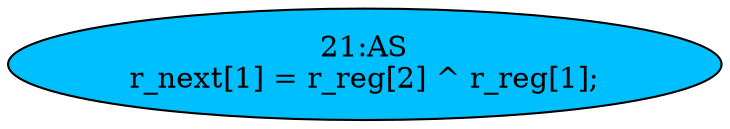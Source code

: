 strict digraph "" {
	node [label="\N"];
	"21:AS"	[ast="<pyverilog.vparser.ast.Assign object at 0x7f1b7fd5c790>",
		def_var="['r_next']",
		fillcolor=deepskyblue,
		label="21:AS
r_next[1] = r_reg[2] ^ r_reg[1];",
		statements="[]",
		style=filled,
		typ=Assign,
		use_var="['r_reg', 'r_reg']"];
}
